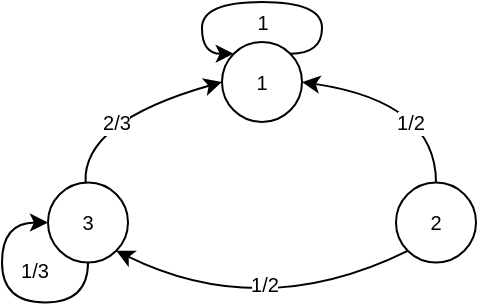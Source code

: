 <mxfile version="20.6.0" type="device" pages="8"><diagram id="h_-qeIpofGv74_2USv8e" name="markov-chain"><mxGraphModel dx="1426" dy="921" grid="1" gridSize="10" guides="1" tooltips="1" connect="1" arrows="1" fold="1" page="1" pageScale="1" pageWidth="827" pageHeight="1169" math="0" shadow="0"><root><mxCell id="0"/><mxCell id="1" parent="0"/><mxCell id="4MUhBKlH2RnEpoPw81do-1" value="1" style="ellipse;whiteSpace=wrap;html=1;aspect=fixed;fontSize=10;" parent="1" vertex="1"><mxGeometry x="140" y="40" width="40" height="40" as="geometry"/></mxCell><mxCell id="4MUhBKlH2RnEpoPw81do-5" style="edgeStyle=orthogonalEdgeStyle;curved=1;rounded=0;orthogonalLoop=1;jettySize=auto;html=1;entryX=1;entryY=1;entryDx=0;entryDy=0;fontSize=10;noEdgeStyle=1;exitX=0;exitY=1;exitDx=0;exitDy=0;" parent="1" source="4MUhBKlH2RnEpoPw81do-2" target="4MUhBKlH2RnEpoPw81do-3" edge="1"><mxGeometry relative="1" as="geometry"><Array as="points"><mxPoint x="160" y="180.25"/></Array></mxGeometry></mxCell><mxCell id="4MUhBKlH2RnEpoPw81do-21" value="1/2" style="edgeLabel;html=1;align=center;verticalAlign=middle;resizable=0;points=[];fontSize=10;" parent="4MUhBKlH2RnEpoPw81do-5" vertex="1" connectable="0"><mxGeometry x="-0.416" y="-9" relative="1" as="geometry"><mxPoint x="-26" y="3" as="offset"/></mxGeometry></mxCell><mxCell id="4MUhBKlH2RnEpoPw81do-19" style="edgeStyle=orthogonalEdgeStyle;curved=1;rounded=0;orthogonalLoop=1;jettySize=auto;html=1;entryX=1;entryY=0.5;entryDx=0;entryDy=0;fontSize=10;noEdgeStyle=1;" parent="1" source="4MUhBKlH2RnEpoPw81do-2" target="4MUhBKlH2RnEpoPw81do-1" edge="1"><mxGeometry relative="1" as="geometry"><Array as="points"><mxPoint x="247" y="70"/></Array></mxGeometry></mxCell><mxCell id="4MUhBKlH2RnEpoPw81do-22" value="1/2" style="edgeLabel;html=1;align=center;verticalAlign=middle;resizable=0;points=[];fontSize=10;" parent="4MUhBKlH2RnEpoPw81do-19" vertex="1" connectable="0"><mxGeometry x="0.056" relative="1" as="geometry"><mxPoint x="3" y="12" as="offset"/></mxGeometry></mxCell><mxCell id="4MUhBKlH2RnEpoPw81do-2" value="2" style="ellipse;whiteSpace=wrap;html=1;aspect=fixed;fontSize=10;" parent="1" vertex="1"><mxGeometry x="227" y="110.25" width="40" height="40" as="geometry"/></mxCell><mxCell id="4MUhBKlH2RnEpoPw81do-6" style="edgeStyle=orthogonalEdgeStyle;curved=1;rounded=0;orthogonalLoop=1;jettySize=auto;html=1;entryX=0;entryY=0.5;entryDx=0;entryDy=0;fontSize=10;noEdgeStyle=1;" parent="1" source="4MUhBKlH2RnEpoPw81do-3" target="4MUhBKlH2RnEpoPw81do-1" edge="1"><mxGeometry relative="1" as="geometry"><Array as="points"><mxPoint x="70" y="80"/></Array></mxGeometry></mxCell><mxCell id="4MUhBKlH2RnEpoPw81do-15" value="2/3" style="edgeLabel;html=1;align=center;verticalAlign=middle;resizable=0;points=[];fontSize=10;" parent="4MUhBKlH2RnEpoPw81do-6" vertex="1" connectable="0"><mxGeometry x="0.076" relative="1" as="geometry"><mxPoint x="-7" y="7" as="offset"/></mxGeometry></mxCell><mxCell id="4MUhBKlH2RnEpoPw81do-3" value="3" style="ellipse;whiteSpace=wrap;html=1;aspect=fixed;fontSize=10;" parent="1" vertex="1"><mxGeometry x="53" y="110.25" width="40" height="40" as="geometry"/></mxCell><mxCell id="4MUhBKlH2RnEpoPw81do-24" style="edgeStyle=orthogonalEdgeStyle;curved=1;rounded=0;orthogonalLoop=1;jettySize=auto;html=1;exitX=0.5;exitY=1;exitDx=0;exitDy=0;entryX=0;entryY=0.5;entryDx=0;entryDy=0;fontSize=10;" parent="1" source="4MUhBKlH2RnEpoPw81do-3" target="4MUhBKlH2RnEpoPw81do-3" edge="1"><mxGeometry relative="1" as="geometry"><Array as="points"><mxPoint x="73" y="170.25"/><mxPoint x="30" y="170.25"/><mxPoint x="30" y="130.25"/></Array></mxGeometry></mxCell><mxCell id="4MUhBKlH2RnEpoPw81do-25" value="1/3" style="edgeLabel;html=1;align=center;verticalAlign=middle;resizable=0;points=[];fontSize=10;" parent="4MUhBKlH2RnEpoPw81do-24" vertex="1" connectable="0"><mxGeometry x="0.109" y="-4" relative="1" as="geometry"><mxPoint x="12" y="-10" as="offset"/></mxGeometry></mxCell><mxCell id="4MUhBKlH2RnEpoPw81do-26" style="edgeStyle=orthogonalEdgeStyle;curved=1;rounded=0;orthogonalLoop=1;jettySize=auto;html=1;exitX=1;exitY=0;exitDx=0;exitDy=0;entryX=0;entryY=0;entryDx=0;entryDy=0;fontSize=10;" parent="1" source="4MUhBKlH2RnEpoPw81do-1" target="4MUhBKlH2RnEpoPw81do-1" edge="1"><mxGeometry relative="1" as="geometry"><Array as="points"><mxPoint x="190" y="46"/><mxPoint x="190" y="20"/><mxPoint x="130" y="20"/><mxPoint x="130" y="46"/></Array></mxGeometry></mxCell><mxCell id="4MUhBKlH2RnEpoPw81do-27" value="1" style="edgeLabel;html=1;align=center;verticalAlign=middle;resizable=0;points=[];fontSize=10;" parent="4MUhBKlH2RnEpoPw81do-26" vertex="1" connectable="0"><mxGeometry x="0.002" y="1" relative="1" as="geometry"><mxPoint y="9" as="offset"/></mxGeometry></mxCell></root></mxGraphModel></diagram><diagram id="mAgg1yGwfZaQEEpxqsed" name="cnn"><mxGraphModel dx="1426" dy="921" grid="1" gridSize="10" guides="1" tooltips="1" connect="1" arrows="1" fold="1" page="1" pageScale="1" pageWidth="850" pageHeight="1100" math="0" shadow="0"><root><mxCell id="0"/><mxCell id="1" parent="0"/><mxCell id="qF8N71oFVZ7hogNssK3Q-10" style="edgeStyle=orthogonalEdgeStyle;rounded=0;orthogonalLoop=1;jettySize=auto;html=1;entryX=0.5;entryY=0;entryDx=0;entryDy=0;" parent="1" source="qF8N71oFVZ7hogNssK3Q-1" target="qF8N71oFVZ7hogNssK3Q-2" edge="1"><mxGeometry relative="1" as="geometry"/></mxCell><mxCell id="qF8N71oFVZ7hogNssK3Q-1" value="Входные данные" style="rounded=0;whiteSpace=wrap;html=1;rotation=-90;" parent="1" vertex="1"><mxGeometry y="80" width="120" height="40" as="geometry"/></mxCell><mxCell id="qF8N71oFVZ7hogNssK3Q-11" style="edgeStyle=orthogonalEdgeStyle;rounded=0;orthogonalLoop=1;jettySize=auto;html=1;entryX=0.5;entryY=0;entryDx=0;entryDy=0;" parent="1" source="qF8N71oFVZ7hogNssK3Q-2" target="qF8N71oFVZ7hogNssK3Q-3" edge="1"><mxGeometry relative="1" as="geometry"/></mxCell><mxCell id="qF8N71oFVZ7hogNssK3Q-2" value="Сверточный слой" style="rounded=0;whiteSpace=wrap;html=1;rotation=-90;fillColor=#CCFFFF;" parent="1" vertex="1"><mxGeometry x="60" y="80" width="120" height="40" as="geometry"/></mxCell><mxCell id="qF8N71oFVZ7hogNssK3Q-12" style="edgeStyle=orthogonalEdgeStyle;rounded=0;orthogonalLoop=1;jettySize=auto;html=1;entryX=0.5;entryY=0;entryDx=0;entryDy=0;" parent="1" source="qF8N71oFVZ7hogNssK3Q-3" target="qF8N71oFVZ7hogNssK3Q-4" edge="1"><mxGeometry relative="1" as="geometry"/></mxCell><mxCell id="qF8N71oFVZ7hogNssK3Q-3" value="Объединяющий слой" style="rounded=0;whiteSpace=wrap;html=1;rotation=-90;fillColor=#FFCC99;" parent="1" vertex="1"><mxGeometry x="120" y="80" width="120" height="40" as="geometry"/></mxCell><mxCell id="qF8N71oFVZ7hogNssK3Q-13" style="edgeStyle=orthogonalEdgeStyle;rounded=0;orthogonalLoop=1;jettySize=auto;html=1;entryX=0.5;entryY=0;entryDx=0;entryDy=0;" parent="1" source="qF8N71oFVZ7hogNssK3Q-4" target="qF8N71oFVZ7hogNssK3Q-5" edge="1"><mxGeometry relative="1" as="geometry"/></mxCell><mxCell id="qF8N71oFVZ7hogNssK3Q-4" value="Сверточный слой" style="rounded=0;whiteSpace=wrap;html=1;rotation=-90;fillColor=#CCFFFF;" parent="1" vertex="1"><mxGeometry x="180" y="80" width="120" height="40" as="geometry"/></mxCell><mxCell id="qF8N71oFVZ7hogNssK3Q-5" value="Объединяющий слой" style="rounded=0;whiteSpace=wrap;html=1;rotation=-90;labelBackgroundColor=none;fillColor=#FFCC99;" parent="1" vertex="1"><mxGeometry x="240" y="80" width="120" height="40" as="geometry"/></mxCell><mxCell id="qF8N71oFVZ7hogNssK3Q-6" value="" style="shape=waypoint;sketch=0;fillStyle=solid;size=6;pointerEvents=1;points=[];fillColor=none;resizable=0;rotatable=0;perimeter=centerPerimeter;snapToPoint=1;" parent="1" vertex="1"><mxGeometry x="330" y="80" width="40" height="40" as="geometry"/></mxCell><mxCell id="qF8N71oFVZ7hogNssK3Q-15" style="edgeStyle=orthogonalEdgeStyle;rounded=0;orthogonalLoop=1;jettySize=auto;html=1;entryX=0.5;entryY=0;entryDx=0;entryDy=0;" parent="1" target="qF8N71oFVZ7hogNssK3Q-8" edge="1"><mxGeometry relative="1" as="geometry"><mxPoint x="400" y="100" as="sourcePoint"/></mxGeometry></mxCell><mxCell id="qF8N71oFVZ7hogNssK3Q-7" value="" style="shape=waypoint;sketch=0;fillStyle=solid;size=6;pointerEvents=1;points=[];fillColor=none;resizable=0;rotatable=0;perimeter=centerPerimeter;snapToPoint=1;" parent="1" vertex="1"><mxGeometry x="370" y="80" width="40" height="40" as="geometry"/></mxCell><mxCell id="qF8N71oFVZ7hogNssK3Q-16" style="edgeStyle=orthogonalEdgeStyle;rounded=0;orthogonalLoop=1;jettySize=auto;html=1;entryX=0.5;entryY=0;entryDx=0;entryDy=0;" parent="1" source="qF8N71oFVZ7hogNssK3Q-8" target="qF8N71oFVZ7hogNssK3Q-9" edge="1"><mxGeometry relative="1" as="geometry"/></mxCell><mxCell id="qF8N71oFVZ7hogNssK3Q-8" value="Сверточный слой" style="rounded=0;whiteSpace=wrap;html=1;rotation=-90;fillColor=#CCFFFF;" parent="1" vertex="1"><mxGeometry x="380" y="80" width="120" height="40" as="geometry"/></mxCell><mxCell id="qF8N71oFVZ7hogNssK3Q-23" style="edgeStyle=orthogonalEdgeStyle;rounded=0;orthogonalLoop=1;jettySize=auto;html=1;entryX=0.5;entryY=0;entryDx=0;entryDy=0;" parent="1" source="qF8N71oFVZ7hogNssK3Q-9" target="qF8N71oFVZ7hogNssK3Q-22" edge="1"><mxGeometry relative="1" as="geometry"/></mxCell><mxCell id="qF8N71oFVZ7hogNssK3Q-9" value="Объединяющий слой" style="rounded=0;whiteSpace=wrap;html=1;rotation=-90;fillColor=#FFCC99;" parent="1" vertex="1"><mxGeometry x="440" y="80" width="120" height="40" as="geometry"/></mxCell><mxCell id="qF8N71oFVZ7hogNssK3Q-17" value="" style="shape=waypoint;sketch=0;fillStyle=solid;size=6;pointerEvents=1;points=[];fillColor=none;resizable=0;rotatable=0;perimeter=centerPerimeter;snapToPoint=1;fontSize=12;" parent="1" vertex="1"><mxGeometry x="350" y="80" width="40" height="40" as="geometry"/></mxCell><mxCell id="qF8N71oFVZ7hogNssK3Q-32" style="edgeStyle=orthogonalEdgeStyle;rounded=0;orthogonalLoop=1;jettySize=auto;html=1;entryX=0.5;entryY=0;entryDx=0;entryDy=0;" parent="1" source="qF8N71oFVZ7hogNssK3Q-22" target="qF8N71oFVZ7hogNssK3Q-24" edge="1"><mxGeometry relative="1" as="geometry"/></mxCell><mxCell id="qF8N71oFVZ7hogNssK3Q-22" value="Полносвязный слой" style="rounded=0;whiteSpace=wrap;html=1;rotation=-90;fillColor=#99FF99;" parent="1" vertex="1"><mxGeometry x="500" y="80" width="120" height="40" as="geometry"/></mxCell><mxCell id="qF8N71oFVZ7hogNssK3Q-24" value="Выходные данные" style="rounded=0;whiteSpace=wrap;html=1;rotation=-90;" parent="1" vertex="1"><mxGeometry x="560" y="80" width="120" height="40" as="geometry"/></mxCell><mxCell id="qF8N71oFVZ7hogNssK3Q-31" value="" style="endArrow=classic;html=1;rounded=0;exitX=0.5;exitY=1;exitDx=0;exitDy=0;" parent="1" source="qF8N71oFVZ7hogNssK3Q-5" edge="1"><mxGeometry width="50" height="50" relative="1" as="geometry"><mxPoint x="330" y="100" as="sourcePoint"/><mxPoint x="340" y="100" as="targetPoint"/></mxGeometry></mxCell></root></mxGraphModel></diagram><diagram id="tJWYwpBGcXDqiqM8Jzod" name="convolution"><mxGraphModel dx="815" dy="526" grid="1" gridSize="10" guides="1" tooltips="1" connect="1" arrows="1" fold="1" page="1" pageScale="1" pageWidth="827" pageHeight="1169" math="0" shadow="0"><root><mxCell id="0"/><mxCell id="1" parent="0"/><mxCell id="tjpM7EeE18Mc8wkn_uiX-1" value="0" style="whiteSpace=wrap;html=1;aspect=fixed;fontSize=10;" vertex="1" parent="1"><mxGeometry x="40" y="40" width="40" height="40" as="geometry"/></mxCell><mxCell id="tjpM7EeE18Mc8wkn_uiX-4" value="1" style="whiteSpace=wrap;html=1;aspect=fixed;fontSize=10;" vertex="1" parent="1"><mxGeometry x="80" y="40" width="40" height="40" as="geometry"/></mxCell><mxCell id="tjpM7EeE18Mc8wkn_uiX-5" value="-1" style="whiteSpace=wrap;html=1;aspect=fixed;fontSize=10;" vertex="1" parent="1"><mxGeometry x="40" y="80" width="40" height="40" as="geometry"/></mxCell><mxCell id="tjpM7EeE18Mc8wkn_uiX-6" value="2" style="whiteSpace=wrap;html=1;aspect=fixed;fontSize=10;" vertex="1" parent="1"><mxGeometry x="80" y="80" width="40" height="40" as="geometry"/></mxCell><mxCell id="tjpM7EeE18Mc8wkn_uiX-7" value="1" style="whiteSpace=wrap;html=1;aspect=fixed;fontSize=10;" vertex="1" parent="1"><mxGeometry x="40" y="160" width="40" height="40" as="geometry"/></mxCell><mxCell id="tjpM7EeE18Mc8wkn_uiX-8" value="0" style="whiteSpace=wrap;html=1;aspect=fixed;fontSize=10;" vertex="1" parent="1"><mxGeometry x="80" y="160" width="40" height="40" as="geometry"/></mxCell><mxCell id="tjpM7EeE18Mc8wkn_uiX-9" value="-1" style="whiteSpace=wrap;html=1;aspect=fixed;fontSize=10;" vertex="1" parent="1"><mxGeometry x="40" y="200" width="40" height="40" as="geometry"/></mxCell><mxCell id="tjpM7EeE18Mc8wkn_uiX-10" value="0" style="whiteSpace=wrap;html=1;aspect=fixed;fontSize=10;" vertex="1" parent="1"><mxGeometry x="80" y="200" width="40" height="40" as="geometry"/></mxCell><mxCell id="tjpM7EeE18Mc8wkn_uiX-11" value="-2" style="whiteSpace=wrap;html=1;aspect=fixed;fontSize=10;" vertex="1" parent="1"><mxGeometry x="120" y="160" width="40" height="40" as="geometry"/></mxCell><mxCell id="tjpM7EeE18Mc8wkn_uiX-12" value="1" style="whiteSpace=wrap;html=1;aspect=fixed;fontSize=10;" vertex="1" parent="1"><mxGeometry x="160" y="160" width="40" height="40" as="geometry"/></mxCell><mxCell id="tjpM7EeE18Mc8wkn_uiX-13" value="1" style="whiteSpace=wrap;html=1;aspect=fixed;fontSize=10;" vertex="1" parent="1"><mxGeometry x="120" y="200" width="40" height="40" as="geometry"/></mxCell><mxCell id="tjpM7EeE18Mc8wkn_uiX-14" value="2" style="whiteSpace=wrap;html=1;aspect=fixed;fontSize=10;" vertex="1" parent="1"><mxGeometry x="160" y="200" width="40" height="40" as="geometry"/></mxCell><mxCell id="tjpM7EeE18Mc8wkn_uiX-15" value="0" style="whiteSpace=wrap;html=1;aspect=fixed;fontSize=10;" vertex="1" parent="1"><mxGeometry x="40" y="240" width="40" height="40" as="geometry"/></mxCell><mxCell id="tjpM7EeE18Mc8wkn_uiX-16" value="2" style="whiteSpace=wrap;html=1;aspect=fixed;fontSize=10;" vertex="1" parent="1"><mxGeometry x="80" y="240" width="40" height="40" as="geometry"/></mxCell><mxCell id="tjpM7EeE18Mc8wkn_uiX-17" value="1" style="whiteSpace=wrap;html=1;aspect=fixed;fontSize=10;" vertex="1" parent="1"><mxGeometry x="40" y="280" width="40" height="40" as="geometry"/></mxCell><mxCell id="tjpM7EeE18Mc8wkn_uiX-18" value="0" style="whiteSpace=wrap;html=1;aspect=fixed;fontSize=10;" vertex="1" parent="1"><mxGeometry x="80" y="280" width="40" height="40" as="geometry"/></mxCell><mxCell id="tjpM7EeE18Mc8wkn_uiX-19" value="1" style="whiteSpace=wrap;html=1;aspect=fixed;fontSize=10;" vertex="1" parent="1"><mxGeometry x="120" y="240" width="40" height="40" as="geometry"/></mxCell><mxCell id="tjpM7EeE18Mc8wkn_uiX-20" value="0" style="whiteSpace=wrap;html=1;aspect=fixed;fontSize=10;" vertex="1" parent="1"><mxGeometry x="160" y="240" width="40" height="40" as="geometry"/></mxCell><mxCell id="tjpM7EeE18Mc8wkn_uiX-21" value="0" style="whiteSpace=wrap;html=1;aspect=fixed;fontSize=10;" vertex="1" parent="1"><mxGeometry x="120" y="280" width="40" height="40" as="geometry"/></mxCell><mxCell id="tjpM7EeE18Mc8wkn_uiX-22" value="1" style="whiteSpace=wrap;html=1;aspect=fixed;fontSize=10;" vertex="1" parent="1"><mxGeometry x="160" y="280" width="40" height="40" as="geometry"/></mxCell><mxCell id="tjpM7EeE18Mc8wkn_uiX-23" value="1" style="whiteSpace=wrap;html=1;aspect=fixed;fontSize=10;fillColor=#ffe6cc;strokeColor=#d79b00;" vertex="1" parent="1"><mxGeometry x="40" y="400" width="40" height="40" as="geometry"/></mxCell><mxCell id="tjpM7EeE18Mc8wkn_uiX-24" value="0" style="whiteSpace=wrap;html=1;aspect=fixed;fontSize=10;fillColor=#ffe6cc;strokeColor=#d79b00;" vertex="1" parent="1"><mxGeometry x="80" y="400" width="40" height="40" as="geometry"/></mxCell><mxCell id="tjpM7EeE18Mc8wkn_uiX-25" value="-1" style="whiteSpace=wrap;html=1;aspect=fixed;fontSize=10;fillColor=#ffe6cc;strokeColor=#d79b00;" vertex="1" parent="1"><mxGeometry x="40" y="440" width="40" height="40" as="geometry"/></mxCell><mxCell id="tjpM7EeE18Mc8wkn_uiX-26" value="0" style="whiteSpace=wrap;html=1;aspect=fixed;fontSize=10;fillColor=#ffe6cc;strokeColor=#d79b00;" vertex="1" parent="1"><mxGeometry x="80" y="440" width="40" height="40" as="geometry"/></mxCell><mxCell id="tjpM7EeE18Mc8wkn_uiX-27" value="-2" style="whiteSpace=wrap;html=1;aspect=fixed;fontSize=10;" vertex="1" parent="1"><mxGeometry x="120" y="400" width="40" height="40" as="geometry"/></mxCell><mxCell id="tjpM7EeE18Mc8wkn_uiX-28" value="1" style="whiteSpace=wrap;html=1;aspect=fixed;fontSize=10;" vertex="1" parent="1"><mxGeometry x="160" y="400" width="40" height="40" as="geometry"/></mxCell><mxCell id="tjpM7EeE18Mc8wkn_uiX-29" value="1" style="whiteSpace=wrap;html=1;aspect=fixed;fontSize=10;" vertex="1" parent="1"><mxGeometry x="120" y="440" width="40" height="40" as="geometry"/></mxCell><mxCell id="tjpM7EeE18Mc8wkn_uiX-30" value="2" style="whiteSpace=wrap;html=1;aspect=fixed;fontSize=10;" vertex="1" parent="1"><mxGeometry x="160" y="440" width="40" height="40" as="geometry"/></mxCell><mxCell id="tjpM7EeE18Mc8wkn_uiX-31" value="0" style="whiteSpace=wrap;html=1;aspect=fixed;fontSize=10;" vertex="1" parent="1"><mxGeometry x="40" y="480" width="40" height="40" as="geometry"/></mxCell><mxCell id="tjpM7EeE18Mc8wkn_uiX-32" value="2" style="whiteSpace=wrap;html=1;aspect=fixed;fontSize=10;" vertex="1" parent="1"><mxGeometry x="80" y="480" width="40" height="40" as="geometry"/></mxCell><mxCell id="tjpM7EeE18Mc8wkn_uiX-33" value="1" style="whiteSpace=wrap;html=1;aspect=fixed;fontSize=10;" vertex="1" parent="1"><mxGeometry x="40" y="520" width="40" height="40" as="geometry"/></mxCell><mxCell id="tjpM7EeE18Mc8wkn_uiX-34" value="0" style="whiteSpace=wrap;html=1;aspect=fixed;fontSize=10;" vertex="1" parent="1"><mxGeometry x="80" y="520" width="40" height="40" as="geometry"/></mxCell><mxCell id="tjpM7EeE18Mc8wkn_uiX-35" value="1" style="whiteSpace=wrap;html=1;aspect=fixed;fontSize=10;" vertex="1" parent="1"><mxGeometry x="120" y="480" width="40" height="40" as="geometry"/></mxCell><mxCell id="tjpM7EeE18Mc8wkn_uiX-36" value="0" style="whiteSpace=wrap;html=1;aspect=fixed;fontSize=10;" vertex="1" parent="1"><mxGeometry x="160" y="480" width="40" height="40" as="geometry"/></mxCell><mxCell id="tjpM7EeE18Mc8wkn_uiX-37" value="0" style="whiteSpace=wrap;html=1;aspect=fixed;fontSize=10;" vertex="1" parent="1"><mxGeometry x="120" y="520" width="40" height="40" as="geometry"/></mxCell><mxCell id="tjpM7EeE18Mc8wkn_uiX-38" value="1" style="whiteSpace=wrap;html=1;aspect=fixed;fontSize=10;" vertex="1" parent="1"><mxGeometry x="160" y="520" width="40" height="40" as="geometry"/></mxCell><mxCell id="tjpM7EeE18Mc8wkn_uiX-39" value="0" style="whiteSpace=wrap;html=1;aspect=fixed;fontSize=10;" vertex="1" parent="1"><mxGeometry x="240" y="440" width="40" height="40" as="geometry"/></mxCell><mxCell id="tjpM7EeE18Mc8wkn_uiX-40" value="1" style="whiteSpace=wrap;html=1;aspect=fixed;fontSize=10;" vertex="1" parent="1"><mxGeometry x="280" y="440" width="40" height="40" as="geometry"/></mxCell><mxCell id="tjpM7EeE18Mc8wkn_uiX-41" value="-1" style="whiteSpace=wrap;html=1;aspect=fixed;fontSize=10;" vertex="1" parent="1"><mxGeometry x="240" y="480" width="40" height="40" as="geometry"/></mxCell><mxCell id="tjpM7EeE18Mc8wkn_uiX-42" value="2" style="whiteSpace=wrap;html=1;aspect=fixed;fontSize=10;" vertex="1" parent="1"><mxGeometry x="280" y="480" width="40" height="40" as="geometry"/></mxCell><mxCell id="tjpM7EeE18Mc8wkn_uiX-43" value="" style="shape=sumEllipse;perimeter=ellipsePerimeter;whiteSpace=wrap;html=1;backgroundOutline=1;fontSize=10;" vertex="1" parent="1"><mxGeometry x="210" y="470" width="20" height="20" as="geometry"/></mxCell><mxCell id="tjpM7EeE18Mc8wkn_uiX-44" value="" style="shape=singleArrow;whiteSpace=wrap;html=1;fontSize=10;arrowWidth=0.441;arrowSize=0.369;" vertex="1" parent="1"><mxGeometry x="330" y="470" width="60" height="22.5" as="geometry"/></mxCell><mxCell id="tjpM7EeE18Mc8wkn_uiX-45" value="1" style="whiteSpace=wrap;html=1;aspect=fixed;fontSize=10;fillColor=#dae8fc;strokeColor=#6c8ebf;" vertex="1" parent="1"><mxGeometry x="400" y="420" width="40" height="40" as="geometry"/></mxCell><mxCell id="tjpM7EeE18Mc8wkn_uiX-46" value="" style="whiteSpace=wrap;html=1;aspect=fixed;fontSize=10;" vertex="1" parent="1"><mxGeometry x="440" y="420" width="40" height="40" as="geometry"/></mxCell><mxCell id="tjpM7EeE18Mc8wkn_uiX-47" value="" style="whiteSpace=wrap;html=1;aspect=fixed;fontSize=10;" vertex="1" parent="1"><mxGeometry x="400" y="460" width="40" height="40" as="geometry"/></mxCell><mxCell id="tjpM7EeE18Mc8wkn_uiX-48" value="" style="whiteSpace=wrap;html=1;aspect=fixed;fontSize=10;" vertex="1" parent="1"><mxGeometry x="440" y="460" width="40" height="40" as="geometry"/></mxCell><mxCell id="tjpM7EeE18Mc8wkn_uiX-49" value="" style="whiteSpace=wrap;html=1;aspect=fixed;fontSize=10;" vertex="1" parent="1"><mxGeometry x="480" y="420" width="40" height="40" as="geometry"/></mxCell><mxCell id="tjpM7EeE18Mc8wkn_uiX-50" value="" style="whiteSpace=wrap;html=1;aspect=fixed;fontSize=10;" vertex="1" parent="1"><mxGeometry x="480" y="460" width="40" height="40" as="geometry"/></mxCell><mxCell id="tjpM7EeE18Mc8wkn_uiX-51" value="" style="whiteSpace=wrap;html=1;aspect=fixed;fontSize=10;" vertex="1" parent="1"><mxGeometry x="400" y="500" width="40" height="40" as="geometry"/></mxCell><mxCell id="tjpM7EeE18Mc8wkn_uiX-52" value="" style="whiteSpace=wrap;html=1;aspect=fixed;fontSize=10;" vertex="1" parent="1"><mxGeometry x="440" y="500" width="40" height="40" as="geometry"/></mxCell><mxCell id="tjpM7EeE18Mc8wkn_uiX-53" value="" style="whiteSpace=wrap;html=1;aspect=fixed;fontSize=10;" vertex="1" parent="1"><mxGeometry x="480" y="500" width="40" height="40" as="geometry"/></mxCell><mxCell id="WcULb3K379GdXMBn0XlS-1" value="1" style="whiteSpace=wrap;html=1;aspect=fixed;fontSize=10;" vertex="1" parent="1"><mxGeometry x="40" y="600" width="40" height="40" as="geometry"/></mxCell><mxCell id="WcULb3K379GdXMBn0XlS-2" value="0" style="whiteSpace=wrap;html=1;aspect=fixed;fontSize=10;fillColor=#ffe6cc;strokeColor=#d79b00;" vertex="1" parent="1"><mxGeometry x="80" y="600" width="40" height="40" as="geometry"/></mxCell><mxCell id="WcULb3K379GdXMBn0XlS-3" value="-1" style="whiteSpace=wrap;html=1;aspect=fixed;fontSize=10;" vertex="1" parent="1"><mxGeometry x="40" y="640" width="40" height="40" as="geometry"/></mxCell><mxCell id="WcULb3K379GdXMBn0XlS-4" value="0" style="whiteSpace=wrap;html=1;aspect=fixed;fontSize=10;fillColor=#ffe6cc;strokeColor=#d79b00;" vertex="1" parent="1"><mxGeometry x="80" y="640" width="40" height="40" as="geometry"/></mxCell><mxCell id="WcULb3K379GdXMBn0XlS-5" value="-2" style="whiteSpace=wrap;html=1;aspect=fixed;fontSize=10;fillColor=#ffe6cc;strokeColor=#d79b00;" vertex="1" parent="1"><mxGeometry x="120" y="600" width="40" height="40" as="geometry"/></mxCell><mxCell id="WcULb3K379GdXMBn0XlS-6" value="1" style="whiteSpace=wrap;html=1;aspect=fixed;fontSize=10;" vertex="1" parent="1"><mxGeometry x="160" y="600" width="40" height="40" as="geometry"/></mxCell><mxCell id="WcULb3K379GdXMBn0XlS-7" value="1" style="whiteSpace=wrap;html=1;aspect=fixed;fontSize=10;fillColor=#ffe6cc;strokeColor=#d79b00;" vertex="1" parent="1"><mxGeometry x="120" y="640" width="40" height="40" as="geometry"/></mxCell><mxCell id="WcULb3K379GdXMBn0XlS-8" value="2" style="whiteSpace=wrap;html=1;aspect=fixed;fontSize=10;" vertex="1" parent="1"><mxGeometry x="160" y="640" width="40" height="40" as="geometry"/></mxCell><mxCell id="WcULb3K379GdXMBn0XlS-9" value="0" style="whiteSpace=wrap;html=1;aspect=fixed;fontSize=10;" vertex="1" parent="1"><mxGeometry x="40" y="680" width="40" height="40" as="geometry"/></mxCell><mxCell id="WcULb3K379GdXMBn0XlS-10" value="2" style="whiteSpace=wrap;html=1;aspect=fixed;fontSize=10;" vertex="1" parent="1"><mxGeometry x="80" y="680" width="40" height="40" as="geometry"/></mxCell><mxCell id="WcULb3K379GdXMBn0XlS-11" value="1" style="whiteSpace=wrap;html=1;aspect=fixed;fontSize=10;" vertex="1" parent="1"><mxGeometry x="40" y="720" width="40" height="40" as="geometry"/></mxCell><mxCell id="WcULb3K379GdXMBn0XlS-12" value="0" style="whiteSpace=wrap;html=1;aspect=fixed;fontSize=10;" vertex="1" parent="1"><mxGeometry x="80" y="720" width="40" height="40" as="geometry"/></mxCell><mxCell id="WcULb3K379GdXMBn0XlS-13" value="1" style="whiteSpace=wrap;html=1;aspect=fixed;fontSize=10;" vertex="1" parent="1"><mxGeometry x="120" y="680" width="40" height="40" as="geometry"/></mxCell><mxCell id="WcULb3K379GdXMBn0XlS-14" value="0" style="whiteSpace=wrap;html=1;aspect=fixed;fontSize=10;" vertex="1" parent="1"><mxGeometry x="160" y="680" width="40" height="40" as="geometry"/></mxCell><mxCell id="WcULb3K379GdXMBn0XlS-15" value="0" style="whiteSpace=wrap;html=1;aspect=fixed;fontSize=10;" vertex="1" parent="1"><mxGeometry x="120" y="720" width="40" height="40" as="geometry"/></mxCell><mxCell id="WcULb3K379GdXMBn0XlS-16" value="1" style="whiteSpace=wrap;html=1;aspect=fixed;fontSize=10;" vertex="1" parent="1"><mxGeometry x="160" y="720" width="40" height="40" as="geometry"/></mxCell><mxCell id="WcULb3K379GdXMBn0XlS-17" value="0" style="whiteSpace=wrap;html=1;aspect=fixed;fontSize=10;" vertex="1" parent="1"><mxGeometry x="240" y="640" width="40" height="40" as="geometry"/></mxCell><mxCell id="WcULb3K379GdXMBn0XlS-18" value="1" style="whiteSpace=wrap;html=1;aspect=fixed;fontSize=10;" vertex="1" parent="1"><mxGeometry x="280" y="640" width="40" height="40" as="geometry"/></mxCell><mxCell id="WcULb3K379GdXMBn0XlS-19" value="-1" style="whiteSpace=wrap;html=1;aspect=fixed;fontSize=10;" vertex="1" parent="1"><mxGeometry x="240" y="680" width="40" height="40" as="geometry"/></mxCell><mxCell id="WcULb3K379GdXMBn0XlS-20" value="2" style="whiteSpace=wrap;html=1;aspect=fixed;fontSize=10;" vertex="1" parent="1"><mxGeometry x="280" y="680" width="40" height="40" as="geometry"/></mxCell><mxCell id="WcULb3K379GdXMBn0XlS-21" value="" style="shape=sumEllipse;perimeter=ellipsePerimeter;whiteSpace=wrap;html=1;backgroundOutline=1;fontSize=10;" vertex="1" parent="1"><mxGeometry x="210" y="670" width="20" height="20" as="geometry"/></mxCell><mxCell id="WcULb3K379GdXMBn0XlS-23" value="1" style="whiteSpace=wrap;html=1;aspect=fixed;fontSize=10;" vertex="1" parent="1"><mxGeometry x="400" y="620" width="40" height="40" as="geometry"/></mxCell><mxCell id="WcULb3K379GdXMBn0XlS-24" value="0" style="whiteSpace=wrap;html=1;aspect=fixed;fontSize=10;fillColor=#dae8fc;strokeColor=#6c8ebf;" vertex="1" parent="1"><mxGeometry x="440" y="620" width="40" height="40" as="geometry"/></mxCell><mxCell id="WcULb3K379GdXMBn0XlS-25" value="" style="whiteSpace=wrap;html=1;aspect=fixed;fontSize=10;" vertex="1" parent="1"><mxGeometry x="400" y="660" width="40" height="40" as="geometry"/></mxCell><mxCell id="WcULb3K379GdXMBn0XlS-26" value="" style="whiteSpace=wrap;html=1;aspect=fixed;fontSize=10;" vertex="1" parent="1"><mxGeometry x="440" y="660" width="40" height="40" as="geometry"/></mxCell><mxCell id="WcULb3K379GdXMBn0XlS-27" value="" style="whiteSpace=wrap;html=1;aspect=fixed;fontSize=10;" vertex="1" parent="1"><mxGeometry x="480" y="620" width="40" height="40" as="geometry"/></mxCell><mxCell id="WcULb3K379GdXMBn0XlS-28" value="" style="whiteSpace=wrap;html=1;aspect=fixed;fontSize=10;" vertex="1" parent="1"><mxGeometry x="480" y="660" width="40" height="40" as="geometry"/></mxCell><mxCell id="WcULb3K379GdXMBn0XlS-29" value="" style="whiteSpace=wrap;html=1;aspect=fixed;fontSize=10;" vertex="1" parent="1"><mxGeometry x="400" y="700" width="40" height="40" as="geometry"/></mxCell><mxCell id="WcULb3K379GdXMBn0XlS-30" value="" style="whiteSpace=wrap;html=1;aspect=fixed;fontSize=10;" vertex="1" parent="1"><mxGeometry x="440" y="700" width="40" height="40" as="geometry"/></mxCell><mxCell id="WcULb3K379GdXMBn0XlS-31" value="" style="whiteSpace=wrap;html=1;aspect=fixed;fontSize=10;" vertex="1" parent="1"><mxGeometry x="480" y="700" width="40" height="40" as="geometry"/></mxCell><mxCell id="WcULb3K379GdXMBn0XlS-34" value="" style="shape=singleArrow;whiteSpace=wrap;html=1;fontSize=10;arrowWidth=0.441;arrowSize=0.369;" vertex="1" parent="1"><mxGeometry x="330" y="670" width="60" height="22.5" as="geometry"/></mxCell></root></mxGraphModel></diagram><diagram id="DWJmc9Y5KVzf1viKyRnv" name="one-step-cnn"><mxGraphModel dx="1426" dy="921" grid="1" gridSize="10" guides="1" tooltips="1" connect="1" arrows="1" fold="1" page="1" pageScale="1" pageWidth="850" pageHeight="1100" math="0" shadow="0"><root><mxCell id="0"/><mxCell id="1" parent="0"/><mxCell id="1CaDYv_-V7eBOMI_EhAg-1" style="edgeStyle=orthogonalEdgeStyle;rounded=0;orthogonalLoop=1;jettySize=auto;html=1;entryX=0;entryY=0.5;entryDx=0;entryDy=0;fontSize=12;" parent="1" source="1CaDYv_-V7eBOMI_EhAg-2" target="1CaDYv_-V7eBOMI_EhAg-5" edge="1"><mxGeometry relative="1" as="geometry"/></mxCell><mxCell id="1CaDYv_-V7eBOMI_EhAg-2" value="Входные&lt;br&gt;данные" style="rounded=0;whiteSpace=wrap;html=1;" parent="1" vertex="1"><mxGeometry x="40" y="100" width="120" height="60" as="geometry"/></mxCell><mxCell id="1CaDYv_-V7eBOMI_EhAg-11" style="edgeStyle=orthogonalEdgeStyle;rounded=0;orthogonalLoop=1;jettySize=auto;html=1;entryX=0;entryY=0.5;entryDx=0;entryDy=0;fontSize=12;" parent="1" source="1CaDYv_-V7eBOMI_EhAg-5" target="1CaDYv_-V7eBOMI_EhAg-10" edge="1"><mxGeometry relative="1" as="geometry"/></mxCell><mxCell id="1CaDYv_-V7eBOMI_EhAg-5" value="CNN" style="rounded=0;whiteSpace=wrap;html=1;" parent="1" vertex="1"><mxGeometry x="200" y="100" width="120" height="60" as="geometry"/></mxCell><mxCell id="1CaDYv_-V7eBOMI_EhAg-10" value="Выходные&lt;br&gt;данные" style="rounded=0;whiteSpace=wrap;html=1;" parent="1" vertex="1"><mxGeometry x="360" y="100" width="120" height="60" as="geometry"/></mxCell></root></mxGraphModel></diagram><diagram id="s3N9F0xj_LGN_ANsY70p" name="two-step-cnn"><mxGraphModel dx="1426" dy="921" grid="1" gridSize="10" guides="1" tooltips="1" connect="1" arrows="1" fold="1" page="1" pageScale="1" pageWidth="850" pageHeight="1100" math="0" shadow="0"><root><mxCell id="0"/><mxCell id="1" parent="0"/><mxCell id="3o0QXO3OEJ93_es1hgpJ-7" style="edgeStyle=orthogonalEdgeStyle;rounded=0;orthogonalLoop=1;jettySize=auto;html=1;entryX=0;entryY=0.5;entryDx=0;entryDy=0;fontSize=12;" parent="1" source="3o0QXO3OEJ93_es1hgpJ-1" target="3o0QXO3OEJ93_es1hgpJ-2" edge="1"><mxGeometry relative="1" as="geometry"/></mxCell><mxCell id="3o0QXO3OEJ93_es1hgpJ-1" value="Входные данные" style="rounded=0;whiteSpace=wrap;html=1;" parent="1" vertex="1"><mxGeometry x="40" y="100" width="120" height="60" as="geometry"/></mxCell><mxCell id="3o0QXO3OEJ93_es1hgpJ-8" style="edgeStyle=orthogonalEdgeStyle;rounded=0;orthogonalLoop=1;jettySize=auto;html=1;entryX=0;entryY=0.5;entryDx=0;entryDy=0;fontSize=12;" parent="1" source="3o0QXO3OEJ93_es1hgpJ-2" target="3o0QXO3OEJ93_es1hgpJ-3" edge="1"><mxGeometry relative="1" as="geometry"/></mxCell><mxCell id="3o0QXO3OEJ93_es1hgpJ-9" style="edgeStyle=orthogonalEdgeStyle;rounded=0;orthogonalLoop=1;jettySize=auto;html=1;entryX=0;entryY=0.5;entryDx=0;entryDy=0;fontSize=12;" parent="1" source="3o0QXO3OEJ93_es1hgpJ-2" target="3o0QXO3OEJ93_es1hgpJ-4" edge="1"><mxGeometry relative="1" as="geometry"/></mxCell><mxCell id="3o0QXO3OEJ93_es1hgpJ-2" value="&lt;font style=&quot;font-size: 12px;&quot;&gt;Поиск RoI&lt;/font&gt;" style="rounded=0;whiteSpace=wrap;html=1;" parent="1" vertex="1"><mxGeometry x="200" y="100" width="120" height="60" as="geometry"/></mxCell><mxCell id="3o0QXO3OEJ93_es1hgpJ-10" style="edgeStyle=orthogonalEdgeStyle;rounded=0;orthogonalLoop=1;jettySize=auto;html=1;entryX=0;entryY=0.5;entryDx=0;entryDy=0;fontSize=12;" parent="1" source="3o0QXO3OEJ93_es1hgpJ-3" target="3o0QXO3OEJ93_es1hgpJ-6" edge="1"><mxGeometry relative="1" as="geometry"/></mxCell><mxCell id="3o0QXO3OEJ93_es1hgpJ-3" value="&lt;font style=&quot;font-size: 12px;&quot;&gt;Классификация RoI&lt;/font&gt;" style="rounded=0;whiteSpace=wrap;html=1;" parent="1" vertex="1"><mxGeometry x="360" y="60" width="120" height="60" as="geometry"/></mxCell><mxCell id="3o0QXO3OEJ93_es1hgpJ-13" style="edgeStyle=orthogonalEdgeStyle;rounded=0;orthogonalLoop=1;jettySize=auto;html=1;entryX=0;entryY=0.5;entryDx=0;entryDy=0;fontSize=12;" parent="1" source="3o0QXO3OEJ93_es1hgpJ-4" target="3o0QXO3OEJ93_es1hgpJ-6" edge="1"><mxGeometry relative="1" as="geometry"/></mxCell><mxCell id="3o0QXO3OEJ93_es1hgpJ-4" value="&lt;font style=&quot;font-size: 12px;&quot;&gt;Регрессия RoI&lt;/font&gt;" style="rounded=0;whiteSpace=wrap;html=1;" parent="1" vertex="1"><mxGeometry x="360" y="140" width="120" height="60" as="geometry"/></mxCell><mxCell id="3o0QXO3OEJ93_es1hgpJ-6" value="Выходные данные" style="rounded=0;whiteSpace=wrap;html=1;" parent="1" vertex="1"><mxGeometry x="520" y="100" width="120" height="60" as="geometry"/></mxCell></root></mxGraphModel></diagram><diagram id="Lc5uNNn97_CymZoLvdlR" name="hmm"><mxGraphModel dx="815" dy="526" grid="1" gridSize="10" guides="1" tooltips="1" connect="1" arrows="1" fold="1" page="1" pageScale="1" pageWidth="827" pageHeight="1169" math="1" shadow="0"><root><mxCell id="0"/><mxCell id="1" parent="0"/><mxCell id="i03y-Ul7tU3EKICEiPed-9" style="edgeStyle=orthogonalEdgeStyle;curved=1;rounded=0;orthogonalLoop=1;jettySize=auto;html=1;entryX=0;entryY=0.5;entryDx=0;entryDy=0;fontSize=12;" edge="1" parent="1" source="i03y-Ul7tU3EKICEiPed-2" target="i03y-Ul7tU3EKICEiPed-3"><mxGeometry relative="1" as="geometry"/></mxCell><mxCell id="i03y-Ul7tU3EKICEiPed-13" style="edgeStyle=orthogonalEdgeStyle;curved=1;rounded=0;orthogonalLoop=1;jettySize=auto;html=1;entryX=0.5;entryY=0;entryDx=0;entryDy=0;fontSize=12;" edge="1" parent="1" source="i03y-Ul7tU3EKICEiPed-2" target="i03y-Ul7tU3EKICEiPed-6"><mxGeometry relative="1" as="geometry"/></mxCell><mxCell id="i03y-Ul7tU3EKICEiPed-2" value="$$x(t-1)$$" style="ellipse;whiteSpace=wrap;html=1;fontSize=12;" vertex="1" parent="1"><mxGeometry x="110" y="40" width="60" height="40" as="geometry"/></mxCell><mxCell id="i03y-Ul7tU3EKICEiPed-10" style="edgeStyle=orthogonalEdgeStyle;curved=1;rounded=0;orthogonalLoop=1;jettySize=auto;html=1;entryX=0;entryY=0.5;entryDx=0;entryDy=0;fontSize=12;" edge="1" parent="1" source="i03y-Ul7tU3EKICEiPed-3" target="i03y-Ul7tU3EKICEiPed-4"><mxGeometry relative="1" as="geometry"/></mxCell><mxCell id="i03y-Ul7tU3EKICEiPed-12" style="edgeStyle=orthogonalEdgeStyle;curved=1;rounded=0;orthogonalLoop=1;jettySize=auto;html=1;entryX=0.5;entryY=0;entryDx=0;entryDy=0;fontSize=12;" edge="1" parent="1" source="i03y-Ul7tU3EKICEiPed-3" target="i03y-Ul7tU3EKICEiPed-7"><mxGeometry relative="1" as="geometry"/></mxCell><mxCell id="i03y-Ul7tU3EKICEiPed-3" value="$$x(t)$$" style="ellipse;whiteSpace=wrap;html=1;fontSize=12;" vertex="1" parent="1"><mxGeometry x="250" y="40" width="60" height="40" as="geometry"/></mxCell><mxCell id="i03y-Ul7tU3EKICEiPed-11" style="edgeStyle=orthogonalEdgeStyle;curved=1;rounded=0;orthogonalLoop=1;jettySize=auto;html=1;entryX=0.5;entryY=0;entryDx=0;entryDy=0;fontSize=12;" edge="1" parent="1" source="i03y-Ul7tU3EKICEiPed-4" target="i03y-Ul7tU3EKICEiPed-8"><mxGeometry relative="1" as="geometry"/></mxCell><mxCell id="i03y-Ul7tU3EKICEiPed-4" value="$$x(t+1)$$" style="ellipse;whiteSpace=wrap;html=1;fontSize=12;" vertex="1" parent="1"><mxGeometry x="390" y="40" width="60" height="40" as="geometry"/></mxCell><mxCell id="i03y-Ul7tU3EKICEiPed-6" value="$$y(t-1)$$" style="ellipse;whiteSpace=wrap;html=1;fontSize=12;" vertex="1" parent="1"><mxGeometry x="110" y="120" width="60" height="40" as="geometry"/></mxCell><mxCell id="i03y-Ul7tU3EKICEiPed-7" value="$$y(t)$$" style="ellipse;whiteSpace=wrap;html=1;fontSize=12;" vertex="1" parent="1"><mxGeometry x="250" y="120" width="60" height="40" as="geometry"/></mxCell><mxCell id="i03y-Ul7tU3EKICEiPed-8" value="$$y(t+1)$$" style="ellipse;whiteSpace=wrap;html=1;fontSize=12;" vertex="1" parent="1"><mxGeometry x="390" y="120" width="60" height="40" as="geometry"/></mxCell><mxCell id="i03y-Ul7tU3EKICEiPed-14" value="" style="endArrow=classic;html=1;rounded=0;fontSize=12;curved=1;entryX=0;entryY=0.5;entryDx=0;entryDy=0;" edge="1" parent="1" target="i03y-Ul7tU3EKICEiPed-2"><mxGeometry width="50" height="50" relative="1" as="geometry"><mxPoint x="40" y="60" as="sourcePoint"/><mxPoint x="90" y="80" as="targetPoint"/></mxGeometry></mxCell><mxCell id="i03y-Ul7tU3EKICEiPed-15" value="" style="endArrow=classic;html=1;rounded=0;fontSize=12;curved=1;exitX=1;exitY=0.5;exitDx=0;exitDy=0;" edge="1" parent="1" source="i03y-Ul7tU3EKICEiPed-4"><mxGeometry width="50" height="50" relative="1" as="geometry"><mxPoint x="460.0" y="59.8" as="sourcePoint"/><mxPoint x="520" y="60" as="targetPoint"/></mxGeometry></mxCell></root></mxGraphModel></diagram><diagram id="weNpmzJGGfxIV-PcnNAp" name="knn"><mxGraphModel dx="315" dy="207" grid="1" gridSize="10" guides="1" tooltips="1" connect="1" arrows="1" fold="1" page="1" pageScale="1" pageWidth="827" pageHeight="1169" math="0" shadow="0"><root><mxCell id="0"/><mxCell id="1" parent="0"/><mxCell id="2NH36c93LyfWCAgm0PBB-1" value="" style="endArrow=classic;html=1;rounded=0;" edge="1" parent="1"><mxGeometry width="50" height="50" relative="1" as="geometry"><mxPoint x="40" y="200" as="sourcePoint"/><mxPoint x="40" y="40" as="targetPoint"/></mxGeometry></mxCell><mxCell id="2NH36c93LyfWCAgm0PBB-2" value="" style="endArrow=classic;html=1;rounded=0;" edge="1" parent="1"><mxGeometry width="50" height="50" relative="1" as="geometry"><mxPoint x="40" y="200" as="sourcePoint"/><mxPoint x="200" y="200" as="targetPoint"/></mxGeometry></mxCell><mxCell id="2NH36c93LyfWCAgm0PBB-3" value="" style="ellipse;whiteSpace=wrap;html=1;aspect=fixed;dashed=1;strokeColor=#808080;fillColor=none;" vertex="1" parent="1"><mxGeometry x="60" y="70" width="90" height="90" as="geometry"/></mxCell><mxCell id="2NH36c93LyfWCAgm0PBB-5" value="y" style="text;html=1;strokeColor=none;fillColor=none;align=center;verticalAlign=middle;whiteSpace=wrap;rounded=0;dashed=1;" vertex="1" parent="1"><mxGeometry y="30" width="60" height="30" as="geometry"/></mxCell><mxCell id="2NH36c93LyfWCAgm0PBB-6" value="x" style="text;html=1;strokeColor=none;fillColor=none;align=center;verticalAlign=middle;whiteSpace=wrap;rounded=0;dashed=1;" vertex="1" parent="1"><mxGeometry x="170" y="200" width="60" height="30" as="geometry"/></mxCell><mxCell id="2NH36c93LyfWCAgm0PBB-7" value="" style="shape=waypoint;sketch=0;fillStyle=solid;size=6;pointerEvents=1;points=[];fillColor=#f8cecc;resizable=0;rotatable=0;perimeter=centerPerimeter;snapToPoint=1;dashed=1;strokeColor=#b85450;" vertex="1" parent="1"><mxGeometry x="70" y="110" width="40" height="40" as="geometry"/></mxCell><mxCell id="2NH36c93LyfWCAgm0PBB-8" value="" style="shape=waypoint;sketch=0;fillStyle=solid;size=6;pointerEvents=1;points=[];fillColor=#f8cecc;resizable=0;rotatable=0;perimeter=centerPerimeter;snapToPoint=1;dashed=1;strokeColor=#b85450;" vertex="1" parent="1"><mxGeometry x="110" y="81" width="40" height="40" as="geometry"/></mxCell><mxCell id="2NH36c93LyfWCAgm0PBB-9" value="" style="shape=waypoint;sketch=0;fillStyle=solid;size=6;pointerEvents=1;points=[];fillColor=#dae8fc;resizable=0;rotatable=0;perimeter=centerPerimeter;snapToPoint=1;dashed=1;strokeColor=#6c8ebf;" vertex="1" parent="1"><mxGeometry x="109" y="119" width="40" height="40" as="geometry"/></mxCell><mxCell id="2NH36c93LyfWCAgm0PBB-10" value="" style="shape=waypoint;sketch=0;fillStyle=solid;size=6;pointerEvents=1;points=[];fillColor=#dae8fc;resizable=0;rotatable=0;perimeter=centerPerimeter;snapToPoint=1;dashed=1;strokeColor=#6c8ebf;" vertex="1" parent="1"><mxGeometry x="91" y="129" width="40" height="40" as="geometry"/></mxCell><mxCell id="2NH36c93LyfWCAgm0PBB-11" value="" style="shape=waypoint;sketch=0;fillStyle=solid;size=6;pointerEvents=1;points=[];fillColor=#dae8fc;resizable=0;rotatable=0;perimeter=centerPerimeter;snapToPoint=1;dashed=1;strokeColor=#6c8ebf;" vertex="1" parent="1"><mxGeometry x="60" y="63" width="40" height="40" as="geometry"/></mxCell><mxCell id="2NH36c93LyfWCAgm0PBB-12" value="x" style="text;html=1;align=center;verticalAlign=middle;resizable=0;points=[];autosize=1;strokeColor=none;fillColor=none;fontColor=#000000;" vertex="1" parent="1"><mxGeometry x="90" y="99" width="30" height="30" as="geometry"/></mxCell><mxCell id="2NH36c93LyfWCAgm0PBB-13" value="" style="shape=waypoint;sketch=0;fillStyle=solid;size=6;pointerEvents=1;points=[];fillColor=#f8cecc;resizable=0;rotatable=0;perimeter=centerPerimeter;snapToPoint=1;dashed=1;strokeColor=#b85450;" vertex="1" parent="1"><mxGeometry x="50" y="130" width="40" height="40" as="geometry"/></mxCell><mxCell id="2NH36c93LyfWCAgm0PBB-14" value="" style="shape=waypoint;sketch=0;fillStyle=solid;size=6;pointerEvents=1;points=[];fillColor=#dae8fc;resizable=0;rotatable=0;perimeter=centerPerimeter;snapToPoint=1;dashed=1;strokeColor=#6c8ebf;" vertex="1" parent="1"><mxGeometry x="69" y="41" width="40" height="40" as="geometry"/></mxCell><mxCell id="2NH36c93LyfWCAgm0PBB-15" value="" style="shape=waypoint;sketch=0;fillStyle=solid;size=6;pointerEvents=1;points=[];fillColor=#dae8fc;resizable=0;rotatable=0;perimeter=centerPerimeter;snapToPoint=1;dashed=1;strokeColor=#6c8ebf;" vertex="1" parent="1"><mxGeometry x="40" y="51" width="40" height="40" as="geometry"/></mxCell><mxCell id="2NH36c93LyfWCAgm0PBB-16" value="" style="shape=waypoint;sketch=0;fillStyle=solid;size=6;pointerEvents=1;points=[];fillColor=#dae8fc;resizable=0;rotatable=0;perimeter=centerPerimeter;snapToPoint=1;dashed=1;strokeColor=#6c8ebf;" vertex="1" parent="1"><mxGeometry x="54" y="42" width="40" height="40" as="geometry"/></mxCell><mxCell id="2NH36c93LyfWCAgm0PBB-17" value="" style="shape=waypoint;sketch=0;fillStyle=solid;size=6;pointerEvents=1;points=[];fillColor=#dae8fc;resizable=0;rotatable=0;perimeter=centerPerimeter;snapToPoint=1;dashed=1;strokeColor=#6c8ebf;" vertex="1" parent="1"><mxGeometry x="110" y="140" width="40" height="40" as="geometry"/></mxCell><mxCell id="2NH36c93LyfWCAgm0PBB-18" value="" style="shape=waypoint;sketch=0;fillStyle=solid;size=6;pointerEvents=1;points=[];fillColor=#f8cecc;resizable=0;rotatable=0;perimeter=centerPerimeter;snapToPoint=1;dashed=1;strokeColor=#b85450;" vertex="1" parent="1"><mxGeometry x="131" y="70" width="40" height="40" as="geometry"/></mxCell><mxCell id="2NH36c93LyfWCAgm0PBB-20" value="" style="shape=waypoint;sketch=0;fillStyle=solid;size=6;pointerEvents=1;points=[];fillColor=#f8cecc;resizable=0;rotatable=0;perimeter=centerPerimeter;snapToPoint=1;dashed=1;strokeColor=#b85450;" vertex="1" parent="1"><mxGeometry x="50" y="140" width="40" height="40" as="geometry"/></mxCell><mxCell id="2NH36c93LyfWCAgm0PBB-21" value="" style="shape=waypoint;sketch=0;fillStyle=solid;size=6;pointerEvents=1;points=[];fillColor=#f8cecc;resizable=0;rotatable=0;perimeter=centerPerimeter;snapToPoint=1;dashed=1;strokeColor=#b85450;" vertex="1" parent="1"><mxGeometry x="59" y="137" width="40" height="40" as="geometry"/></mxCell><mxCell id="2NH36c93LyfWCAgm0PBB-22" value="" style="shape=waypoint;sketch=0;fillStyle=solid;size=6;pointerEvents=1;points=[];fillColor=#f8cecc;resizable=0;rotatable=0;perimeter=centerPerimeter;snapToPoint=1;dashed=1;strokeColor=#b85450;" vertex="1" parent="1"><mxGeometry x="133" y="81" width="40" height="40" as="geometry"/></mxCell><mxCell id="2NH36c93LyfWCAgm0PBB-23" value="" style="shape=waypoint;sketch=0;fillStyle=solid;size=6;pointerEvents=1;points=[];fillColor=#f8cecc;resizable=0;rotatable=0;perimeter=centerPerimeter;snapToPoint=1;dashed=1;strokeColor=#b85450;" vertex="1" parent="1"><mxGeometry x="136" y="101" width="40" height="40" as="geometry"/></mxCell><mxCell id="2NH36c93LyfWCAgm0PBB-24" value="" style="shape=waypoint;sketch=0;fillStyle=solid;size=6;pointerEvents=1;points=[];fillColor=#dae8fc;resizable=0;rotatable=0;perimeter=centerPerimeter;snapToPoint=1;dashed=1;strokeColor=#6c8ebf;" vertex="1" parent="1"><mxGeometry x="34" y="94" width="40" height="40" as="geometry"/></mxCell></root></mxGraphModel></diagram><diagram id="bDDTvplfufLGY9jfL6QT" name="classification"><mxGraphModel dx="983" dy="635" grid="1" gridSize="10" guides="1" tooltips="1" connect="1" arrows="1" fold="1" page="1" pageScale="1" pageWidth="827" pageHeight="1169" math="0" shadow="0"><root><mxCell id="0"/><mxCell id="1" parent="0"/><mxCell id="0q21CnY5RJGCtMsgA5fN-1" style="edgeStyle=orthogonalEdgeStyle;rounded=0;orthogonalLoop=1;jettySize=auto;html=1;entryX=0.5;entryY=0;entryDx=0;entryDy=0;fontSize=11;" parent="1" source="q47N-_f9vywMUaNgfPwy-1" target="q47N-_f9vywMUaNgfPwy-3" edge="1"><mxGeometry relative="1" as="geometry"/></mxCell><mxCell id="0q21CnY5RJGCtMsgA5fN-14" style="edgeStyle=orthogonalEdgeStyle;rounded=0;orthogonalLoop=1;jettySize=auto;html=1;entryX=0.5;entryY=0;entryDx=0;entryDy=0;exitX=0.75;exitY=1;exitDx=0;exitDy=0;fontSize=11;" parent="1" source="q47N-_f9vywMUaNgfPwy-1" target="0q21CnY5RJGCtMsgA5fN-13" edge="1"><mxGeometry relative="1" as="geometry"/></mxCell><mxCell id="0q21CnY5RJGCtMsgA5fN-21" style="edgeStyle=orthogonalEdgeStyle;rounded=0;orthogonalLoop=1;jettySize=auto;html=1;exitX=0.25;exitY=1;exitDx=0;exitDy=0;entryX=0.5;entryY=0;entryDx=0;entryDy=0;fontSize=11;" parent="1" source="q47N-_f9vywMUaNgfPwy-1" target="eVnbfZ7lgSZU5ln8yV6Y-3" edge="1"><mxGeometry relative="1" as="geometry"/></mxCell><mxCell id="0q21CnY5RJGCtMsgA5fN-23" style="edgeStyle=orthogonalEdgeStyle;rounded=0;orthogonalLoop=1;jettySize=auto;html=1;entryX=0.5;entryY=0;entryDx=0;entryDy=0;fontSize=11;" parent="1" source="q47N-_f9vywMUaNgfPwy-1" target="0q21CnY5RJGCtMsgA5fN-22" edge="1"><mxGeometry relative="1" as="geometry"/></mxCell><mxCell id="eVnbfZ7lgSZU5ln8yV6Y-6" style="edgeStyle=orthogonalEdgeStyle;rounded=0;orthogonalLoop=1;jettySize=auto;html=1;entryX=0.5;entryY=0;entryDx=0;entryDy=0;fontSize=10;" edge="1" parent="1" source="q47N-_f9vywMUaNgfPwy-1" target="0q21CnY5RJGCtMsgA5fN-5"><mxGeometry relative="1" as="geometry"/></mxCell><mxCell id="q47N-_f9vywMUaNgfPwy-1" value="Методы распознавания объектов с аэрофотоснимков" style="rounded=0;whiteSpace=wrap;html=1;fontSize=10;" parent="1" vertex="1"><mxGeometry x="350" y="40" width="100" height="60" as="geometry"/></mxCell><mxCell id="q47N-_f9vywMUaNgfPwy-2" value="Простейшие&lt;br&gt;классификаторы" style="rounded=0;whiteSpace=wrap;html=1;fontSize=10;" parent="1" vertex="1"><mxGeometry x="280" y="280" width="100" height="60" as="geometry"/></mxCell><mxCell id="0q21CnY5RJGCtMsgA5fN-2" style="edgeStyle=orthogonalEdgeStyle;rounded=0;orthogonalLoop=1;jettySize=auto;html=1;entryX=1;entryY=0.5;entryDx=0;entryDy=0;fontSize=11;" parent="1" source="q47N-_f9vywMUaNgfPwy-3" target="q47N-_f9vywMUaNgfPwy-4" edge="1"><mxGeometry relative="1" as="geometry"/></mxCell><mxCell id="0q21CnY5RJGCtMsgA5fN-3" style="edgeStyle=orthogonalEdgeStyle;rounded=0;orthogonalLoop=1;jettySize=auto;html=1;entryX=1;entryY=0.5;entryDx=0;entryDy=0;fontSize=11;" parent="1" source="q47N-_f9vywMUaNgfPwy-3" target="q47N-_f9vywMUaNgfPwy-5" edge="1"><mxGeometry relative="1" as="geometry"><Array as="points"><mxPoint x="120" y="390"/></Array></mxGeometry></mxCell><mxCell id="0q21CnY5RJGCtMsgA5fN-4" style="edgeStyle=orthogonalEdgeStyle;rounded=0;orthogonalLoop=1;jettySize=auto;html=1;entryX=1;entryY=0.5;entryDx=0;entryDy=0;fontSize=11;" parent="1" source="q47N-_f9vywMUaNgfPwy-3" target="q47N-_f9vywMUaNgfPwy-6" edge="1"><mxGeometry relative="1" as="geometry"/></mxCell><mxCell id="q47N-_f9vywMUaNgfPwy-3" value="По спектру изображения" style="rounded=0;whiteSpace=wrap;html=1;fontSize=10;" parent="1" vertex="1"><mxGeometry x="70" y="160" width="100" height="60" as="geometry"/></mxCell><mxCell id="q47N-_f9vywMUaNgfPwy-4" value="В видимом спектре" style="rounded=0;whiteSpace=wrap;html=1;fontSize=10;" parent="1" vertex="1"><mxGeometry y="280" width="100" height="60" as="geometry"/></mxCell><mxCell id="q47N-_f9vywMUaNgfPwy-5" value="В инфракрасном спектре" style="rounded=0;whiteSpace=wrap;html=1;fontSize=10;" parent="1" vertex="1"><mxGeometry y="360" width="100" height="60" as="geometry"/></mxCell><mxCell id="q47N-_f9vywMUaNgfPwy-6" value="В радиоволном&lt;br style=&quot;font-size: 10px;&quot;&gt;спектре" style="rounded=0;whiteSpace=wrap;html=1;fontSize=10;" parent="1" vertex="1"><mxGeometry y="440" width="100" height="60" as="geometry"/></mxCell><mxCell id="0q21CnY5RJGCtMsgA5fN-7" style="edgeStyle=orthogonalEdgeStyle;rounded=0;orthogonalLoop=1;jettySize=auto;html=1;entryX=1;entryY=0.5;entryDx=0;entryDy=0;fontSize=11;" parent="1" source="0q21CnY5RJGCtMsgA5fN-5" target="0q21CnY5RJGCtMsgA5fN-6" edge="1"><mxGeometry relative="1" as="geometry"><Array as="points"><mxPoint x="400" y="390"/></Array></mxGeometry></mxCell><mxCell id="0q21CnY5RJGCtMsgA5fN-8" style="edgeStyle=orthogonalEdgeStyle;rounded=0;orthogonalLoop=1;jettySize=auto;html=1;entryX=1;entryY=0.5;entryDx=0;entryDy=0;fontSize=11;" parent="1" source="0q21CnY5RJGCtMsgA5fN-5" target="q47N-_f9vywMUaNgfPwy-2" edge="1"><mxGeometry relative="1" as="geometry"><Array as="points"><mxPoint x="400" y="310"/></Array></mxGeometry></mxCell><mxCell id="wVgahrpgX2_ETSVPMrd_-2" style="edgeStyle=orthogonalEdgeStyle;rounded=0;orthogonalLoop=1;jettySize=auto;html=1;entryX=1;entryY=0.5;entryDx=0;entryDy=0;fontSize=12;" edge="1" parent="1" source="0q21CnY5RJGCtMsgA5fN-5" target="wVgahrpgX2_ETSVPMrd_-1"><mxGeometry relative="1" as="geometry"/></mxCell><mxCell id="0q21CnY5RJGCtMsgA5fN-5" value="По механизму функционирования" style="rounded=0;whiteSpace=wrap;html=1;fontSize=10;" parent="1" vertex="1"><mxGeometry x="350" y="160" width="100" height="60" as="geometry"/></mxCell><mxCell id="0q21CnY5RJGCtMsgA5fN-6" value="Скрытые&lt;br&gt;Марковские&lt;br&gt;Модели" style="rounded=0;whiteSpace=wrap;html=1;fontSize=10;" parent="1" vertex="1"><mxGeometry x="280" y="360" width="100" height="60" as="geometry"/></mxCell><mxCell id="0q21CnY5RJGCtMsgA5fN-16" style="edgeStyle=orthogonalEdgeStyle;rounded=0;orthogonalLoop=1;jettySize=auto;html=1;entryX=1;entryY=0.5;entryDx=0;entryDy=0;fontSize=11;" parent="1" source="0q21CnY5RJGCtMsgA5fN-13" target="0q21CnY5RJGCtMsgA5fN-15" edge="1"><mxGeometry relative="1" as="geometry"/></mxCell><mxCell id="0q21CnY5RJGCtMsgA5fN-19" style="edgeStyle=orthogonalEdgeStyle;rounded=0;orthogonalLoop=1;jettySize=auto;html=1;entryX=1;entryY=0.5;entryDx=0;entryDy=0;fontSize=11;" parent="1" source="0q21CnY5RJGCtMsgA5fN-13" target="0q21CnY5RJGCtMsgA5fN-17" edge="1"><mxGeometry relative="1" as="geometry"/></mxCell><mxCell id="0q21CnY5RJGCtMsgA5fN-20" style="edgeStyle=orthogonalEdgeStyle;rounded=0;orthogonalLoop=1;jettySize=auto;html=1;entryX=1;entryY=0.5;entryDx=0;entryDy=0;fontSize=11;" parent="1" source="0q21CnY5RJGCtMsgA5fN-13" target="0q21CnY5RJGCtMsgA5fN-18" edge="1"><mxGeometry relative="1" as="geometry"/></mxCell><mxCell id="0q21CnY5RJGCtMsgA5fN-13" value="По результату распознавания" style="rounded=0;whiteSpace=wrap;html=1;fontSize=10;" parent="1" vertex="1"><mxGeometry x="490" y="160" width="100" height="60" as="geometry"/></mxCell><mxCell id="0q21CnY5RJGCtMsgA5fN-15" value="Обнаружение" style="rounded=0;whiteSpace=wrap;html=1;fontSize=10;" parent="1" vertex="1"><mxGeometry x="420" y="280" width="100" height="60" as="geometry"/></mxCell><mxCell id="0q21CnY5RJGCtMsgA5fN-17" value="Классификация" style="rounded=0;whiteSpace=wrap;html=1;fontSize=10;" parent="1" vertex="1"><mxGeometry x="420" y="360" width="100" height="60" as="geometry"/></mxCell><mxCell id="0q21CnY5RJGCtMsgA5fN-18" value="Кластеризация" style="rounded=0;whiteSpace=wrap;html=1;fontSize=10;" parent="1" vertex="1"><mxGeometry x="420" y="440" width="100" height="60" as="geometry"/></mxCell><mxCell id="0q21CnY5RJGCtMsgA5fN-25" style="edgeStyle=orthogonalEdgeStyle;rounded=0;orthogonalLoop=1;jettySize=auto;html=1;entryX=1;entryY=0.5;entryDx=0;entryDy=0;fontSize=11;" parent="1" source="0q21CnY5RJGCtMsgA5fN-22" target="0q21CnY5RJGCtMsgA5fN-24" edge="1"><mxGeometry relative="1" as="geometry"/></mxCell><mxCell id="0q21CnY5RJGCtMsgA5fN-27" style="edgeStyle=orthogonalEdgeStyle;rounded=0;orthogonalLoop=1;jettySize=auto;html=1;entryX=1;entryY=0.5;entryDx=0;entryDy=0;fontSize=11;" parent="1" source="0q21CnY5RJGCtMsgA5fN-22" target="0q21CnY5RJGCtMsgA5fN-26" edge="1"><mxGeometry relative="1" as="geometry"/></mxCell><mxCell id="0q21CnY5RJGCtMsgA5fN-22" value="По режиму функцианирования" style="rounded=0;whiteSpace=wrap;html=1;fontSize=10;" parent="1" vertex="1"><mxGeometry x="630" y="160" width="100" height="60" as="geometry"/></mxCell><mxCell id="0q21CnY5RJGCtMsgA5fN-24" value="Реального времени" style="rounded=0;whiteSpace=wrap;html=1;fontSize=10;" parent="1" vertex="1"><mxGeometry x="560" y="280" width="100" height="60" as="geometry"/></mxCell><mxCell id="0q21CnY5RJGCtMsgA5fN-26" value="Прочие" style="rounded=0;whiteSpace=wrap;html=1;fontSize=10;" parent="1" vertex="1"><mxGeometry x="560" y="360" width="100" height="60" as="geometry"/></mxCell><mxCell id="eVnbfZ7lgSZU5ln8yV6Y-1" value="Единичное изображение" style="rounded=0;whiteSpace=wrap;html=1;fontSize=10;" vertex="1" parent="1"><mxGeometry x="140" y="280" width="100" height="60" as="geometry"/></mxCell><mxCell id="eVnbfZ7lgSZU5ln8yV6Y-2" value="Последовательность изображений" style="rounded=0;whiteSpace=wrap;html=1;fontSize=10;" vertex="1" parent="1"><mxGeometry x="140" y="360" width="100" height="60" as="geometry"/></mxCell><mxCell id="eVnbfZ7lgSZU5ln8yV6Y-4" style="edgeStyle=orthogonalEdgeStyle;rounded=0;orthogonalLoop=1;jettySize=auto;html=1;entryX=1;entryY=0.5;entryDx=0;entryDy=0;fontSize=10;" edge="1" parent="1" source="eVnbfZ7lgSZU5ln8yV6Y-3" target="eVnbfZ7lgSZU5ln8yV6Y-1"><mxGeometry relative="1" as="geometry"/></mxCell><mxCell id="eVnbfZ7lgSZU5ln8yV6Y-5" style="edgeStyle=orthogonalEdgeStyle;rounded=0;orthogonalLoop=1;jettySize=auto;html=1;entryX=1;entryY=0.5;entryDx=0;entryDy=0;fontSize=10;" edge="1" parent="1" source="eVnbfZ7lgSZU5ln8yV6Y-3" target="eVnbfZ7lgSZU5ln8yV6Y-2"><mxGeometry relative="1" as="geometry"/></mxCell><mxCell id="eVnbfZ7lgSZU5ln8yV6Y-3" value="По входным данным" style="rounded=0;whiteSpace=wrap;html=1;fontSize=10;" vertex="1" parent="1"><mxGeometry x="210" y="160" width="100" height="60" as="geometry"/></mxCell><mxCell id="wVgahrpgX2_ETSVPMrd_-1" value="Нейросетевой метод" style="rounded=0;whiteSpace=wrap;html=1;fontSize=10;" vertex="1" parent="1"><mxGeometry x="280" y="440" width="100" height="60" as="geometry"/></mxCell></root></mxGraphModel></diagram></mxfile>